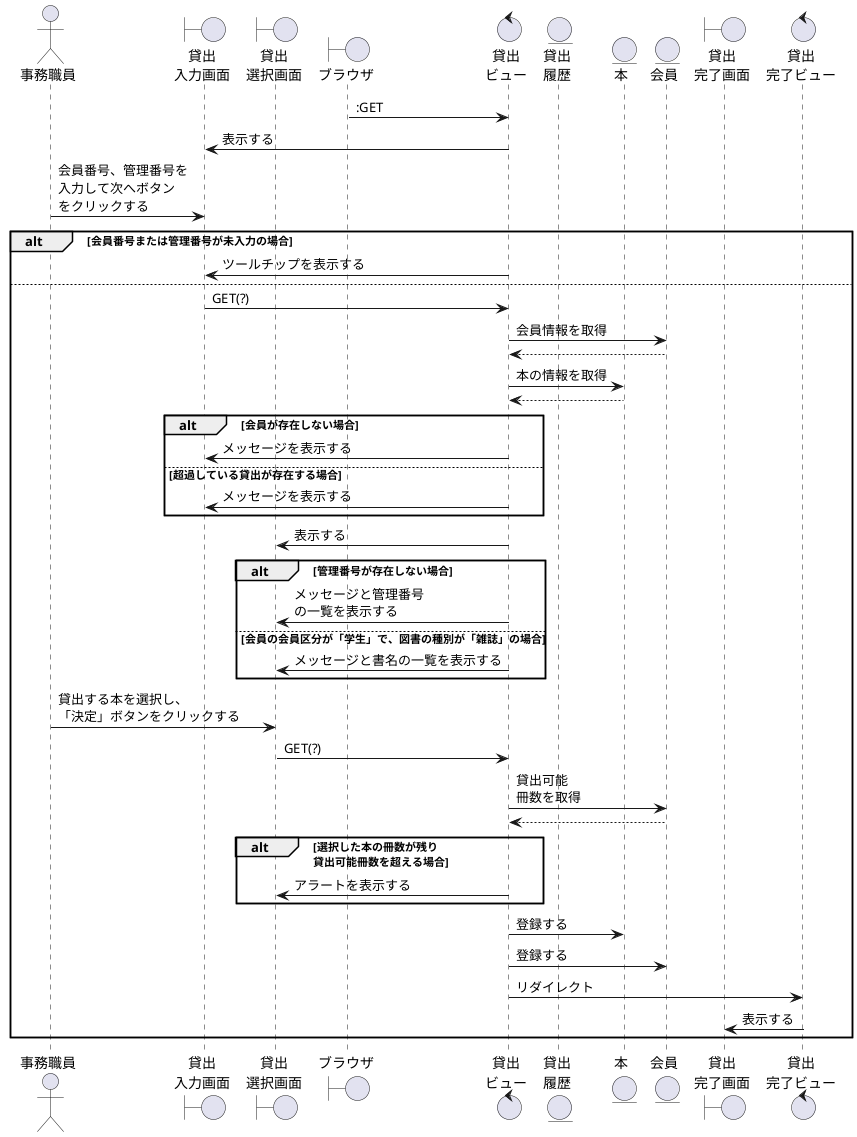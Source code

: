 @startuml KD

actor "事務職員" as staff
boundary "貸出\n入力画面" as KDIns
boundary "貸出\n選択画面" as KDSelects
boundary "ブラウザ" as brz
control "貸出\nビュー" as KDv
entity "貸出\n履歴" as KDR
entity "本" as book
entity "会員" as member
boundary "貸出\n完了画面" as KDOKs
control "貸出\n完了ビュー" as KDOKv

brz -> KDv::GET
KDIns <- KDv:表示する
staff -> KDIns: 会員番号、管理番号を\n入力して次へボタン\nをクリックする
alt 会員番号または管理番号が未入力の場合
    KDIns <- KDv: ツールチップを表示する
else 
    KDIns -> KDv: GET(?)
    KDv -> member: 会員情報を取得
    KDv <-- member
    KDv -> book: 本の情報を取得
    KDv <-- book
    alt 会員が存在しない場合
        KDIns <- KDv: メッセージを表示する
    else 超過している貸出が存在する場合
        KDIns <- KDv:メッセージを表示する
    end
    KDSelects <- KDv:表示する
    alt 管理番号が存在しない場合
        KDSelects <- KDv: メッセージと管理番号\nの一覧を表示する
    else 会員の会員区分が「学生」で、図書の種別が「雑誌」の場合
        KDSelects <- KDv: メッセージと書名の一覧を表示する
    end
    staff -> KDSelects:貸出する本を選択し、\n「決定」ボタンをクリックする
    KDSelects -> KDv:GET(?)
    KDv -> member:貸出可能\n冊数を取得
    KDv <-- member:
    alt 選択した本の冊数が残り\n貸出可能冊数を超える場合
        KDSelects <- KDv:アラートを表示する
    end
    KDv -> book:登録する
    KDv -> member:登録する
    KDv -> KDOKv:リダイレクト
    KDOKs <-KDOKv:表示する
end

@enduml